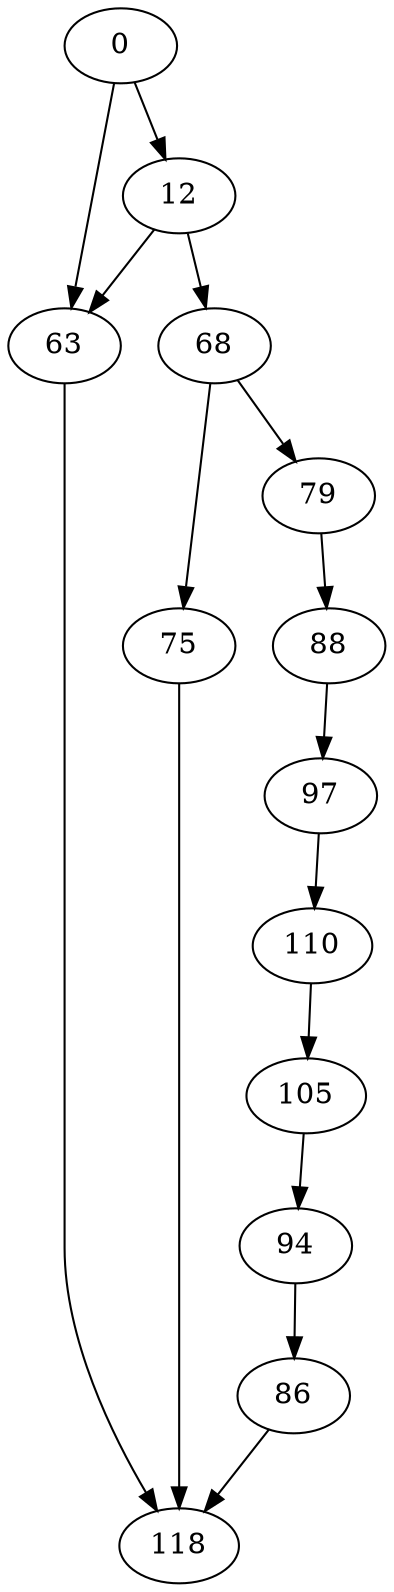 digraph {
	0 [label=0]
	12 [label=12]
	63 [label=63]
	68 [label=68]
	75 [label=75]
	79 [label=79]
	86 [label=86]
	88 [label=88]
	94 [label=94]
	97 [label=97]
	105 [label=105]
	110 [label=110]
	118 [label=118]
	0 -> 12
	0 -> 63
	12 -> 68
	12 -> 63
	63 -> 118
	68 -> 75
	68 -> 79
	75 -> 118
	79 -> 88
	86 -> 118
	88 -> 97
	94 -> 86
	97 -> 110
	105 -> 94
	110 -> 105
}
